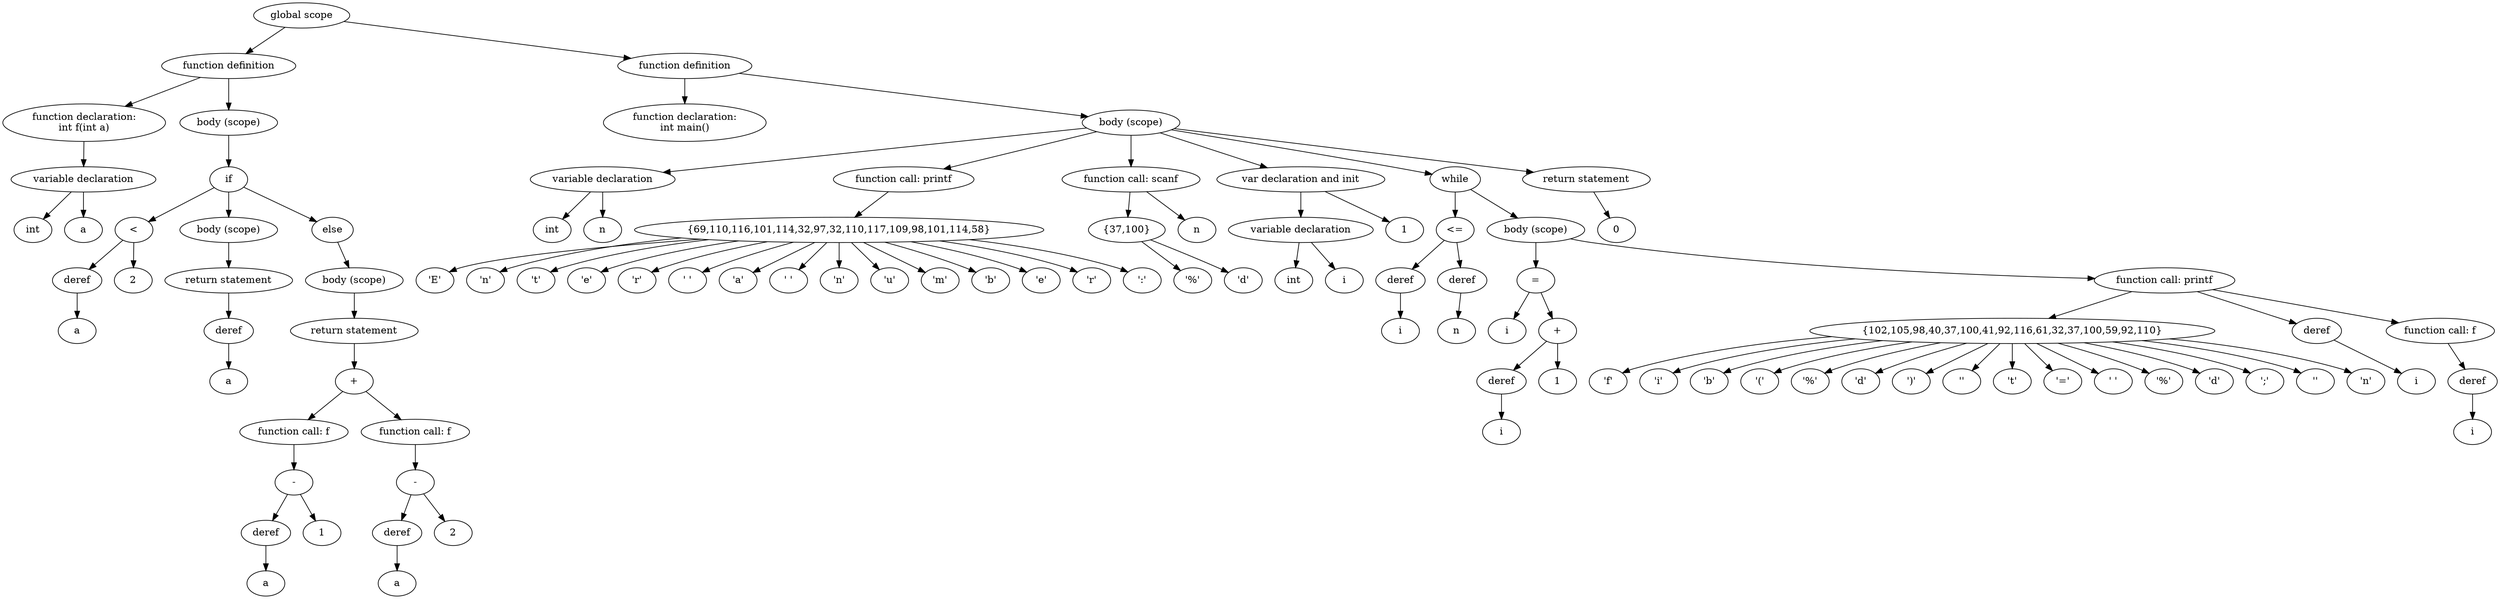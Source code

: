 digraph "Abstract Syntax Tree" {
	140480001253488 [label=int]
	140480001253440 -> 140480001253488
	140480001257184 [label=a]
	140480001253440 -> 140480001257184
	140480001253440 [label="variable declaration"]
	140480001256800 -> 140480001253440
	140480001256800 [label="function declaration:
int f(int a)"]
	140480001256464 -> 140480001256800
	140480001257280 [label=a]
	140480001256896 -> 140480001257280
	140480001256896 [label=deref]
	140480001257232 -> 140480001256896
	140480001254832 [label=2]
	140480001257232 -> 140480001254832
	140480001257232 [label="<"]
	140480001254784 -> 140480001257232
	140480001256608 [label=a]
	140480001257040 -> 140480001256608
	140480001257040 [label=deref]
	140480001253680 -> 140480001257040
	140480001253680 [label="return statement"]
	140480001257136 -> 140480001253680
	140480001257136 [label="body (scope)"]
	140480001254784 -> 140480001257136
	140480001254400 [label=a]
	140480001257088 -> 140480001254400
	140480001257088 [label=deref]
	140480001268512 -> 140480001257088
	140480001268656 [label=1]
	140480001268512 -> 140480001268656
	140480001268512 [label="-"]
	140480001254064 -> 140480001268512
	140480001254064 [label="function call: f"]
	140480001254928 -> 140480001254064
	140480001269280 [label=a]
	140480001267744 -> 140480001269280
	140480001267744 [label=deref]
	140480001267408 -> 140480001267744
	140480001265920 [label=2]
	140480001267408 -> 140480001265920
	140480001267408 [label="-"]
	140480001269232 -> 140480001267408
	140480001269232 [label="function call: f"]
	140480001254928 -> 140480001269232
	140480001254928 [label="+"]
	140480001268944 -> 140480001254928
	140480001268944 [label="return statement"]
	140480001256224 -> 140480001268944
	140480001256224 [label="body (scope)"]
	140480001256560 -> 140480001256224
	140480001256560 [label=else]
	140480001254784 -> 140480001256560
	140480001254784 [label=if]
	140480001255792 -> 140480001254784
	140480001255792 [label="body (scope)"]
	140480001256464 -> 140480001255792
	140480001256464 [label="function definition"]
	140480001256080 -> 140480001256464
	140480001267216 [label="function declaration:
int main()"]
	140480001266352 -> 140480001267216
	140480001267024 [label=int]
	140480001267648 -> 140480001267024
	140480001268272 [label=n]
	140480001267648 -> 140480001268272
	140480001267648 [label="variable declaration"]
	140480001266160 -> 140480001267648
	140480001267696 [label="'E'"]
	140480001163760 -> 140480001267696
	140480001268800 [label="'n'"]
	140480001163760 -> 140480001268800
	140480001269664 [label="'t'"]
	140480001163760 -> 140480001269664
	140480001268464 [label="'e'"]
	140480001163760 -> 140480001268464
	140480001267504 [label="'r'"]
	140480001163760 -> 140480001267504
	140480001269136 [label="' '"]
	140480001163760 -> 140480001269136
	140480001266784 [label="'a'"]
	140480001163760 -> 140480001266784
	140480001268752 [label="' '"]
	140480001163760 -> 140480001268752
	140480001166064 [label="'n'"]
	140480001163760 -> 140480001166064
	140480001167312 [label="'u'"]
	140480001163760 -> 140480001167312
	140480001163328 [label="'m'"]
	140480001163760 -> 140480001163328
	140480001165536 [label="'b'"]
	140480001163760 -> 140480001165536
	140480001166304 [label="'e'"]
	140480001163760 -> 140480001166304
	140480001164096 [label="'r'"]
	140480001163760 -> 140480001164096
	140480001163616 [label="':'"]
	140480001163760 -> 140480001163616
	140480001163760 [label="{69,110,116,101,114,32,97,32,110,117,109,98,101,114,58}"]
	140480001265824 -> 140480001163760
	140480001265824 [label="function call: printf"]
	140480001266160 -> 140480001265824
	140480001164000 [label="'%'"]
	140480001165968 -> 140480001164000
	140480001163808 [label="'d'"]
	140480001165968 -> 140480001163808
	140480001165968 [label="{37,100}"]
	140480001164480 -> 140480001165968
	140480001164768 [label=n]
	140480001164480 -> 140480001164768
	140480001164480 [label="function call: scanf"]
	140480001266160 -> 140480001164480
	140480001167072 [label=int]
	140480001166832 -> 140480001167072
	140480001269184 [label=i]
	140480001166832 -> 140480001269184
	140480001166832 [label="variable declaration"]
	140480001250544 -> 140480001166832
	140480001164336 [label=1]
	140480001250544 -> 140480001164336
	140480001250544 [label="var declaration and init"]
	140480001266160 -> 140480001250544
	140480001165440 [label=i]
	140480001250640 -> 140480001165440
	140480001250640 [label=deref]
	140480001251696 -> 140480001250640
	140480001251072 [label=n]
	140480001252848 -> 140480001251072
	140480001252848 [label=deref]
	140480001251696 -> 140480001252848
	140480001251696 [label="<="]
	140480001251552 -> 140480001251696
	140480001249824 [label=i]
	140480001250496 -> 140480001249824
	140480001250592 [label=i]
	140480001250976 -> 140480001250592
	140480001250976 [label=deref]
	140480001251264 -> 140480001250976
	140480001250016 [label=1]
	140480001251264 -> 140480001250016
	140480001251264 [label="+"]
	140480001250496 -> 140480001251264
	140480001250496 [label="="]
	140480001251792 -> 140480001250496
	140480001252416 [label="'f'"]
	140480001274256 -> 140480001252416
	140480001249392 [label="'i'"]
	140480001274256 -> 140480001249392
	140480001252800 [label="'b'"]
	140480001274256 -> 140480001252800
	140480001252608 [label="'('"]
	140480001274256 -> 140480001252608
	140480001250688 [label="'%'"]
	140480001274256 -> 140480001250688
	140480001249584 [label="'d'"]
	140480001274256 -> 140480001249584
	140480001251168 [label="')'"]
	140480001274256 -> 140480001251168
	140480001273920 [label="'\'"]
	140480001274256 -> 140480001273920
	140480001274928 [label="'t'"]
	140480001274256 -> 140480001274928
	140480001274016 [label="'='"]
	140480001274256 -> 140480001274016
	140480001274208 [label="' '"]
	140480001274256 -> 140480001274208
	140480001276464 [label="'%'"]
	140480001274256 -> 140480001276464
	140480001277760 [label="'d'"]
	140480001274256 -> 140480001277760
	140480001274688 [label="';'"]
	140480001274256 -> 140480001274688
	140480001276800 [label="'\'"]
	140480001274256 -> 140480001276800
	140480001275984 [label="'n'"]
	140480001274256 -> 140480001275984
	140480001274256 [label="{102,105,98,40,37,100,41,92,116,61,32,37,100,59,92,110}"]
	140480001250112 -> 140480001274256
	140480001277904 [label=i]
	140480001274640 -> 140480001277904
	140480001274640 [label=deref]
	140480001250112 -> 140480001274640
	140480001275936 [label=i]
	140480001277568 -> 140480001275936
	140480001277568 [label=deref]
	140480001276992 -> 140480001277568
	140480001276992 [label="function call: f"]
	140480001250112 -> 140480001276992
	140480001250112 [label="function call: printf"]
	140480001251792 -> 140480001250112
	140480001251792 [label="body (scope)"]
	140480001251552 -> 140480001251792
	140480001251552 [label=while]
	140480001266160 -> 140480001251552
	140480001275216 [label=0]
	140480001277664 -> 140480001275216
	140480001277664 [label="return statement"]
	140480001266160 -> 140480001277664
	140480001266160 [label="body (scope)"]
	140480001266352 -> 140480001266160
	140480001266352 [label="function definition"]
	140480001256080 -> 140480001266352
	140480001256080 [label="global scope"]
}
